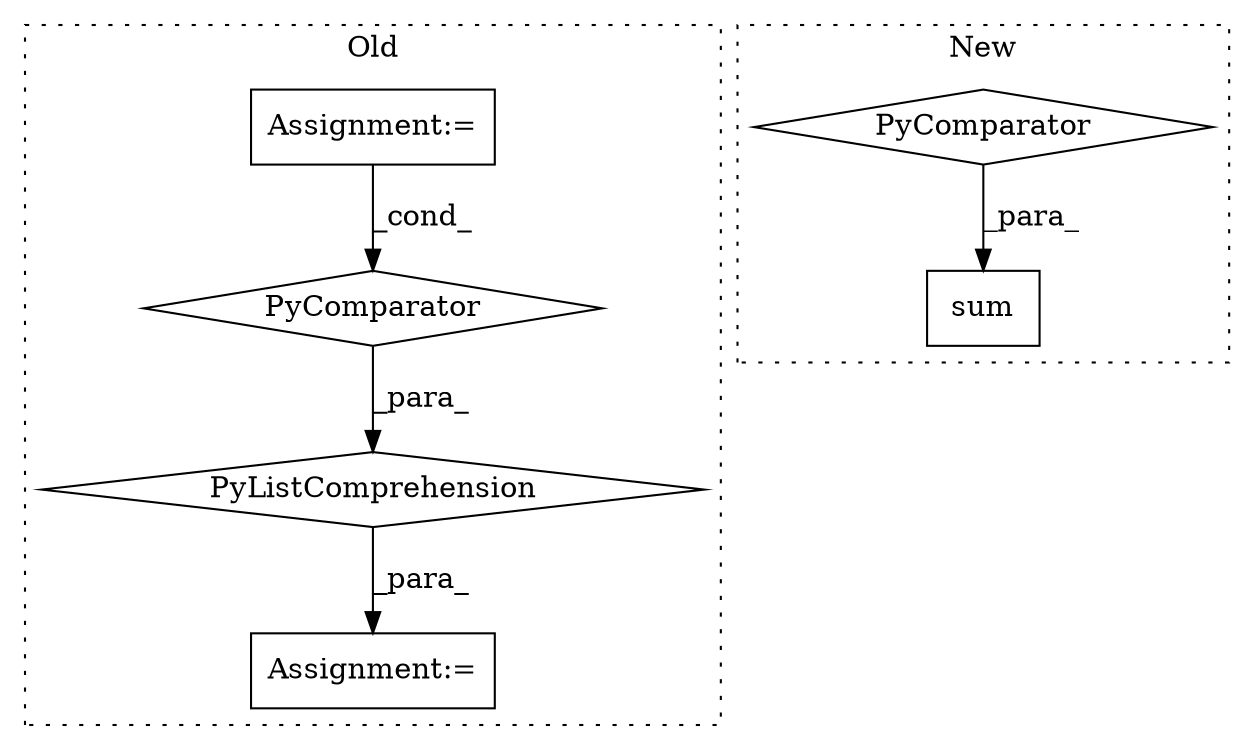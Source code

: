 digraph G {
subgraph cluster0 {
1 [label="PyComparator" a="113" s="4095" l="27" shape="diamond"];
3 [label="Assignment:=" a="7" s="4095" l="27" shape="box"];
4 [label="PyListComprehension" a="109" s="4014" l="116" shape="diamond"];
5 [label="Assignment:=" a="7" s="4398" l="1" shape="box"];
label = "Old";
style="dotted";
}
subgraph cluster1 {
2 [label="sum" a="32" s="3843,3976" l="13,-3" shape="box"];
6 [label="PyComparator" a="113" s="3943" l="27" shape="diamond"];
label = "New";
style="dotted";
}
1 -> 4 [label="_para_"];
3 -> 1 [label="_cond_"];
4 -> 5 [label="_para_"];
6 -> 2 [label="_para_"];
}